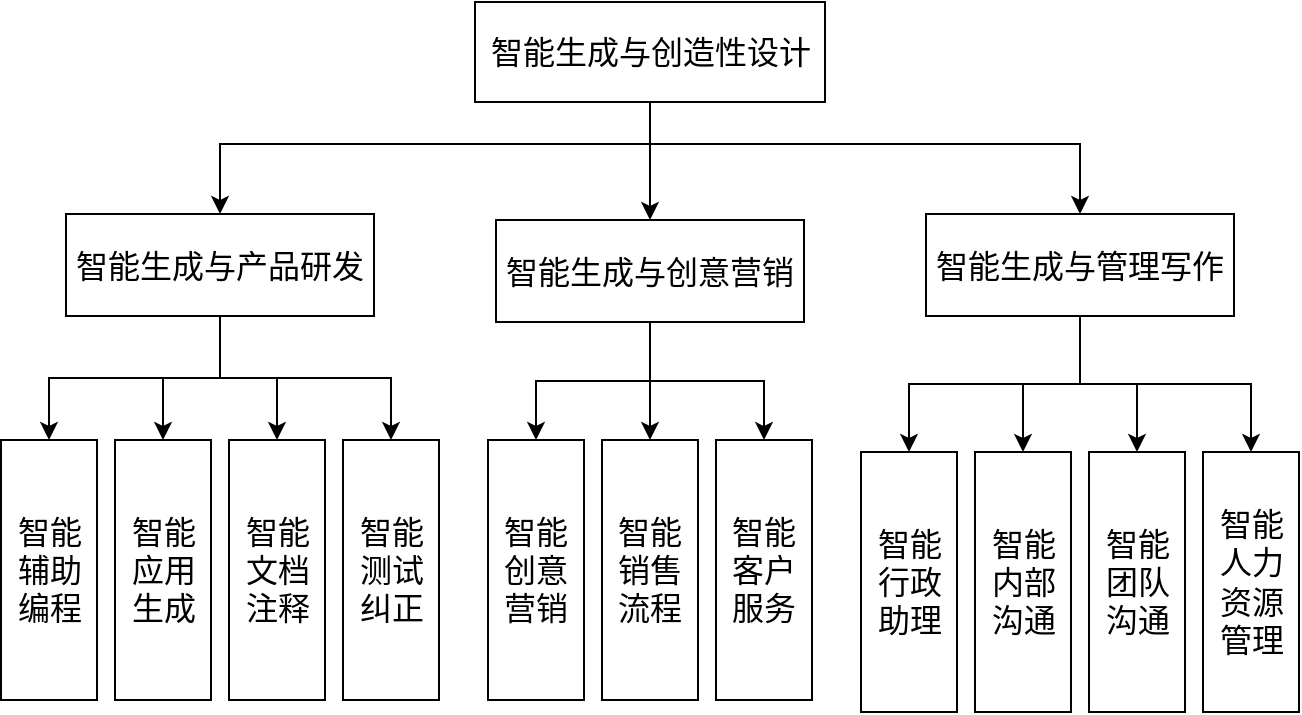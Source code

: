 <mxfile version="23.1.6" type="github">
  <diagram name="第 1 页" id="5H-B-Gvl9qYDMC8yHa47">
    <mxGraphModel dx="836" dy="483" grid="0" gridSize="10" guides="1" tooltips="1" connect="1" arrows="1" fold="1" page="0" pageScale="1" pageWidth="827" pageHeight="1169" math="0" shadow="0">
      <root>
        <mxCell id="0" />
        <mxCell id="1" parent="0" />
        <mxCell id="Fg02BqChglOh05Az2CXR-16" style="edgeStyle=orthogonalEdgeStyle;rounded=0;orthogonalLoop=1;jettySize=auto;html=1;fontFamily=仿宋;fontSize=16;" edge="1" parent="1" source="Fg02BqChglOh05Az2CXR-1" target="Fg02BqChglOh05Az2CXR-2">
          <mxGeometry relative="1" as="geometry">
            <Array as="points">
              <mxPoint x="430" y="176" />
              <mxPoint x="215" y="176" />
            </Array>
          </mxGeometry>
        </mxCell>
        <mxCell id="Fg02BqChglOh05Az2CXR-17" style="edgeStyle=orthogonalEdgeStyle;rounded=0;orthogonalLoop=1;jettySize=auto;html=1;fontFamily=仿宋;fontSize=16;" edge="1" parent="1" source="Fg02BqChglOh05Az2CXR-1" target="Fg02BqChglOh05Az2CXR-3">
          <mxGeometry relative="1" as="geometry" />
        </mxCell>
        <mxCell id="Fg02BqChglOh05Az2CXR-18" style="edgeStyle=orthogonalEdgeStyle;rounded=0;orthogonalLoop=1;jettySize=auto;html=1;entryX=0.5;entryY=0;entryDx=0;entryDy=0;fontFamily=仿宋;fontSize=16;" edge="1" parent="1" source="Fg02BqChglOh05Az2CXR-1" target="Fg02BqChglOh05Az2CXR-4">
          <mxGeometry relative="1" as="geometry">
            <Array as="points">
              <mxPoint x="430" y="176" />
              <mxPoint x="645" y="176" />
            </Array>
          </mxGeometry>
        </mxCell>
        <mxCell id="Fg02BqChglOh05Az2CXR-1" value="智能生成与创造性设计" style="rounded=0;whiteSpace=wrap;html=1;fontFamily=仿宋;fontSize=16;" vertex="1" parent="1">
          <mxGeometry x="342.5" y="105" width="175" height="50" as="geometry" />
        </mxCell>
        <mxCell id="Fg02BqChglOh05Az2CXR-19" style="edgeStyle=orthogonalEdgeStyle;rounded=0;orthogonalLoop=1;jettySize=auto;html=1;entryX=0.5;entryY=0;entryDx=0;entryDy=0;fontFamily=仿宋;fontSize=16;" edge="1" parent="1" source="Fg02BqChglOh05Az2CXR-2" target="Fg02BqChglOh05Az2CXR-5">
          <mxGeometry relative="1" as="geometry" />
        </mxCell>
        <mxCell id="Fg02BqChglOh05Az2CXR-20" style="edgeStyle=orthogonalEdgeStyle;rounded=0;orthogonalLoop=1;jettySize=auto;html=1;entryX=0.5;entryY=0;entryDx=0;entryDy=0;fontFamily=仿宋;fontSize=16;" edge="1" parent="1" source="Fg02BqChglOh05Az2CXR-2" target="Fg02BqChglOh05Az2CXR-6">
          <mxGeometry relative="1" as="geometry" />
        </mxCell>
        <mxCell id="Fg02BqChglOh05Az2CXR-21" style="edgeStyle=orthogonalEdgeStyle;rounded=0;orthogonalLoop=1;jettySize=auto;html=1;entryX=0.5;entryY=0;entryDx=0;entryDy=0;fontFamily=仿宋;fontSize=16;" edge="1" parent="1" source="Fg02BqChglOh05Az2CXR-2" target="Fg02BqChglOh05Az2CXR-7">
          <mxGeometry relative="1" as="geometry" />
        </mxCell>
        <mxCell id="Fg02BqChglOh05Az2CXR-22" style="edgeStyle=orthogonalEdgeStyle;rounded=0;orthogonalLoop=1;jettySize=auto;html=1;fontFamily=仿宋;fontSize=16;" edge="1" parent="1" source="Fg02BqChglOh05Az2CXR-2" target="Fg02BqChglOh05Az2CXR-8">
          <mxGeometry relative="1" as="geometry" />
        </mxCell>
        <mxCell id="Fg02BqChglOh05Az2CXR-2" value="智能生成与产品研发" style="rounded=0;whiteSpace=wrap;html=1;fontFamily=仿宋;fontSize=16;" vertex="1" parent="1">
          <mxGeometry x="138" y="211" width="154" height="51" as="geometry" />
        </mxCell>
        <mxCell id="Fg02BqChglOh05Az2CXR-23" style="edgeStyle=orthogonalEdgeStyle;rounded=0;orthogonalLoop=1;jettySize=auto;html=1;entryX=0.5;entryY=0;entryDx=0;entryDy=0;fontFamily=仿宋;fontSize=16;" edge="1" parent="1" source="Fg02BqChglOh05Az2CXR-3" target="Fg02BqChglOh05Az2CXR-13">
          <mxGeometry relative="1" as="geometry" />
        </mxCell>
        <mxCell id="Fg02BqChglOh05Az2CXR-24" style="edgeStyle=orthogonalEdgeStyle;rounded=0;orthogonalLoop=1;jettySize=auto;html=1;fontFamily=仿宋;fontSize=16;" edge="1" parent="1" source="Fg02BqChglOh05Az2CXR-3" target="Fg02BqChglOh05Az2CXR-14">
          <mxGeometry relative="1" as="geometry" />
        </mxCell>
        <mxCell id="Fg02BqChglOh05Az2CXR-25" style="edgeStyle=orthogonalEdgeStyle;rounded=0;orthogonalLoop=1;jettySize=auto;html=1;fontFamily=仿宋;fontSize=16;" edge="1" parent="1" source="Fg02BqChglOh05Az2CXR-3" target="Fg02BqChglOh05Az2CXR-15">
          <mxGeometry relative="1" as="geometry" />
        </mxCell>
        <mxCell id="Fg02BqChglOh05Az2CXR-3" value="智能生成与创意营销" style="rounded=0;whiteSpace=wrap;html=1;fontFamily=仿宋;fontSize=16;" vertex="1" parent="1">
          <mxGeometry x="353" y="214" width="154" height="51" as="geometry" />
        </mxCell>
        <mxCell id="Fg02BqChglOh05Az2CXR-26" style="edgeStyle=orthogonalEdgeStyle;rounded=0;orthogonalLoop=1;jettySize=auto;html=1;entryX=0.5;entryY=0;entryDx=0;entryDy=0;fontFamily=仿宋;fontSize=16;" edge="1" parent="1" source="Fg02BqChglOh05Az2CXR-4" target="Fg02BqChglOh05Az2CXR-9">
          <mxGeometry relative="1" as="geometry" />
        </mxCell>
        <mxCell id="Fg02BqChglOh05Az2CXR-27" style="edgeStyle=orthogonalEdgeStyle;rounded=0;orthogonalLoop=1;jettySize=auto;html=1;fontFamily=仿宋;fontSize=16;" edge="1" parent="1" source="Fg02BqChglOh05Az2CXR-4" target="Fg02BqChglOh05Az2CXR-10">
          <mxGeometry relative="1" as="geometry" />
        </mxCell>
        <mxCell id="Fg02BqChglOh05Az2CXR-28" style="edgeStyle=orthogonalEdgeStyle;rounded=0;orthogonalLoop=1;jettySize=auto;html=1;fontFamily=仿宋;fontSize=16;" edge="1" parent="1" source="Fg02BqChglOh05Az2CXR-4" target="Fg02BqChglOh05Az2CXR-11">
          <mxGeometry relative="1" as="geometry" />
        </mxCell>
        <mxCell id="Fg02BqChglOh05Az2CXR-29" style="edgeStyle=orthogonalEdgeStyle;rounded=0;orthogonalLoop=1;jettySize=auto;html=1;fontFamily=仿宋;fontSize=16;" edge="1" parent="1" source="Fg02BqChglOh05Az2CXR-4" target="Fg02BqChglOh05Az2CXR-12">
          <mxGeometry relative="1" as="geometry" />
        </mxCell>
        <mxCell id="Fg02BqChglOh05Az2CXR-4" value="智能生成与管理写作" style="rounded=0;whiteSpace=wrap;html=1;fontFamily=仿宋;fontSize=16;" vertex="1" parent="1">
          <mxGeometry x="568" y="211" width="154" height="51" as="geometry" />
        </mxCell>
        <mxCell id="Fg02BqChglOh05Az2CXR-5" value="智能辅助编程" style="rounded=0;whiteSpace=wrap;html=1;fontFamily=仿宋;fontSize=16;" vertex="1" parent="1">
          <mxGeometry x="105.5" y="324" width="48" height="130" as="geometry" />
        </mxCell>
        <mxCell id="Fg02BqChglOh05Az2CXR-6" value="智能应用生成" style="rounded=0;whiteSpace=wrap;html=1;fontFamily=仿宋;fontSize=16;" vertex="1" parent="1">
          <mxGeometry x="162.5" y="324" width="48" height="130" as="geometry" />
        </mxCell>
        <mxCell id="Fg02BqChglOh05Az2CXR-7" value="智能文档注释" style="rounded=0;whiteSpace=wrap;html=1;fontFamily=仿宋;fontSize=16;" vertex="1" parent="1">
          <mxGeometry x="219.5" y="324" width="48" height="130" as="geometry" />
        </mxCell>
        <mxCell id="Fg02BqChglOh05Az2CXR-8" value="智能测试纠正" style="rounded=0;whiteSpace=wrap;html=1;fontFamily=仿宋;fontSize=16;" vertex="1" parent="1">
          <mxGeometry x="276.5" y="324" width="48" height="130" as="geometry" />
        </mxCell>
        <mxCell id="Fg02BqChglOh05Az2CXR-9" value="智能行政助理" style="rounded=0;whiteSpace=wrap;html=1;fontFamily=仿宋;fontSize=16;" vertex="1" parent="1">
          <mxGeometry x="535.5" y="330" width="48" height="130" as="geometry" />
        </mxCell>
        <mxCell id="Fg02BqChglOh05Az2CXR-10" value="智能内部沟通" style="rounded=0;whiteSpace=wrap;html=1;fontFamily=仿宋;fontSize=16;" vertex="1" parent="1">
          <mxGeometry x="592.5" y="330" width="48" height="130" as="geometry" />
        </mxCell>
        <mxCell id="Fg02BqChglOh05Az2CXR-11" value="智能团队沟通" style="rounded=0;whiteSpace=wrap;html=1;fontFamily=仿宋;fontSize=16;" vertex="1" parent="1">
          <mxGeometry x="649.5" y="330" width="48" height="130" as="geometry" />
        </mxCell>
        <mxCell id="Fg02BqChglOh05Az2CXR-12" value="智能人力资源管理" style="rounded=0;whiteSpace=wrap;html=1;fontFamily=仿宋;fontSize=16;" vertex="1" parent="1">
          <mxGeometry x="706.5" y="330" width="48" height="130" as="geometry" />
        </mxCell>
        <mxCell id="Fg02BqChglOh05Az2CXR-13" value="智能创意营销" style="rounded=0;whiteSpace=wrap;html=1;fontFamily=仿宋;fontSize=16;" vertex="1" parent="1">
          <mxGeometry x="349" y="324" width="48" height="130" as="geometry" />
        </mxCell>
        <mxCell id="Fg02BqChglOh05Az2CXR-14" value="智能销售流程" style="rounded=0;whiteSpace=wrap;html=1;fontFamily=仿宋;fontSize=16;" vertex="1" parent="1">
          <mxGeometry x="406" y="324" width="48" height="130" as="geometry" />
        </mxCell>
        <mxCell id="Fg02BqChglOh05Az2CXR-15" value="智能客户服务" style="rounded=0;whiteSpace=wrap;html=1;fontFamily=仿宋;fontSize=16;" vertex="1" parent="1">
          <mxGeometry x="463" y="324" width="48" height="130" as="geometry" />
        </mxCell>
      </root>
    </mxGraphModel>
  </diagram>
</mxfile>
